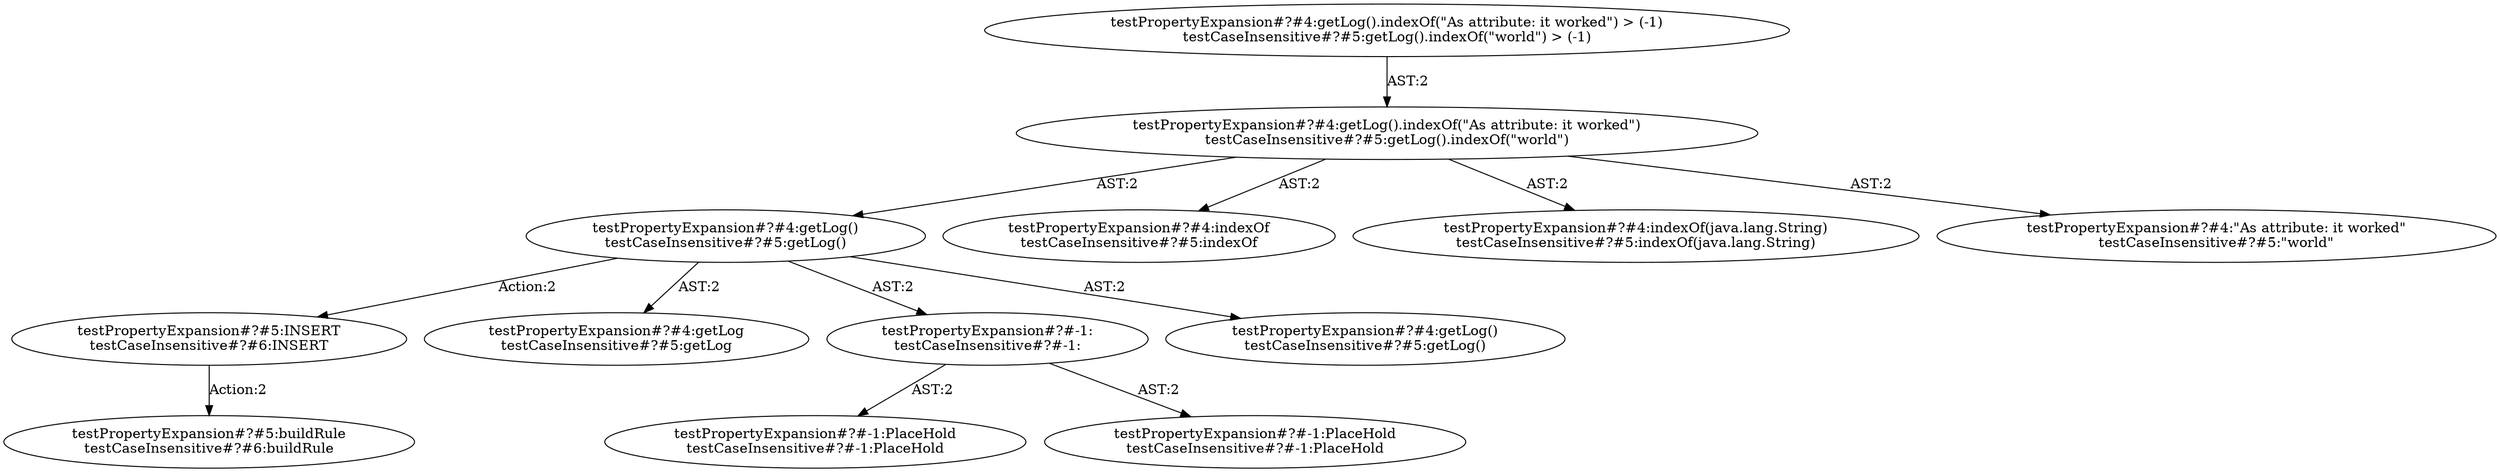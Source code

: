 digraph "Pattern" {
0 [label="testPropertyExpansion#?#5:INSERT
testCaseInsensitive#?#6:INSERT" shape=ellipse]
1 [label="testPropertyExpansion#?#4:getLog()
testCaseInsensitive#?#5:getLog()" shape=ellipse]
2 [label="testPropertyExpansion#?#4:getLog().indexOf(\"As attribute: it worked\")
testCaseInsensitive#?#5:getLog().indexOf(\"world\")" shape=ellipse]
3 [label="testPropertyExpansion#?#4:getLog().indexOf(\"As attribute: it worked\") > (-1)
testCaseInsensitive#?#5:getLog().indexOf(\"world\") > (-1)" shape=ellipse]
4 [label="testPropertyExpansion#?#4:indexOf
testCaseInsensitive#?#5:indexOf" shape=ellipse]
5 [label="testPropertyExpansion#?#4:indexOf(java.lang.String)
testCaseInsensitive#?#5:indexOf(java.lang.String)" shape=ellipse]
6 [label="testPropertyExpansion#?#4:\"As attribute: it worked\"
testCaseInsensitive#?#5:\"world\"" shape=ellipse]
7 [label="testPropertyExpansion#?#4:getLog
testCaseInsensitive#?#5:getLog" shape=ellipse]
8 [label="testPropertyExpansion#?#-1:
testCaseInsensitive#?#-1:" shape=ellipse]
9 [label="testPropertyExpansion#?#-1:PlaceHold
testCaseInsensitive#?#-1:PlaceHold" shape=ellipse]
10 [label="testPropertyExpansion#?#-1:PlaceHold
testCaseInsensitive#?#-1:PlaceHold" shape=ellipse]
11 [label="testPropertyExpansion#?#4:getLog()
testCaseInsensitive#?#5:getLog()" shape=ellipse]
12 [label="testPropertyExpansion#?#5:buildRule
testCaseInsensitive#?#6:buildRule" shape=ellipse]
0 -> 12 [label="Action:2"];
1 -> 0 [label="Action:2"];
1 -> 7 [label="AST:2"];
1 -> 8 [label="AST:2"];
1 -> 11 [label="AST:2"];
2 -> 1 [label="AST:2"];
2 -> 4 [label="AST:2"];
2 -> 5 [label="AST:2"];
2 -> 6 [label="AST:2"];
3 -> 2 [label="AST:2"];
8 -> 9 [label="AST:2"];
8 -> 10 [label="AST:2"];
}